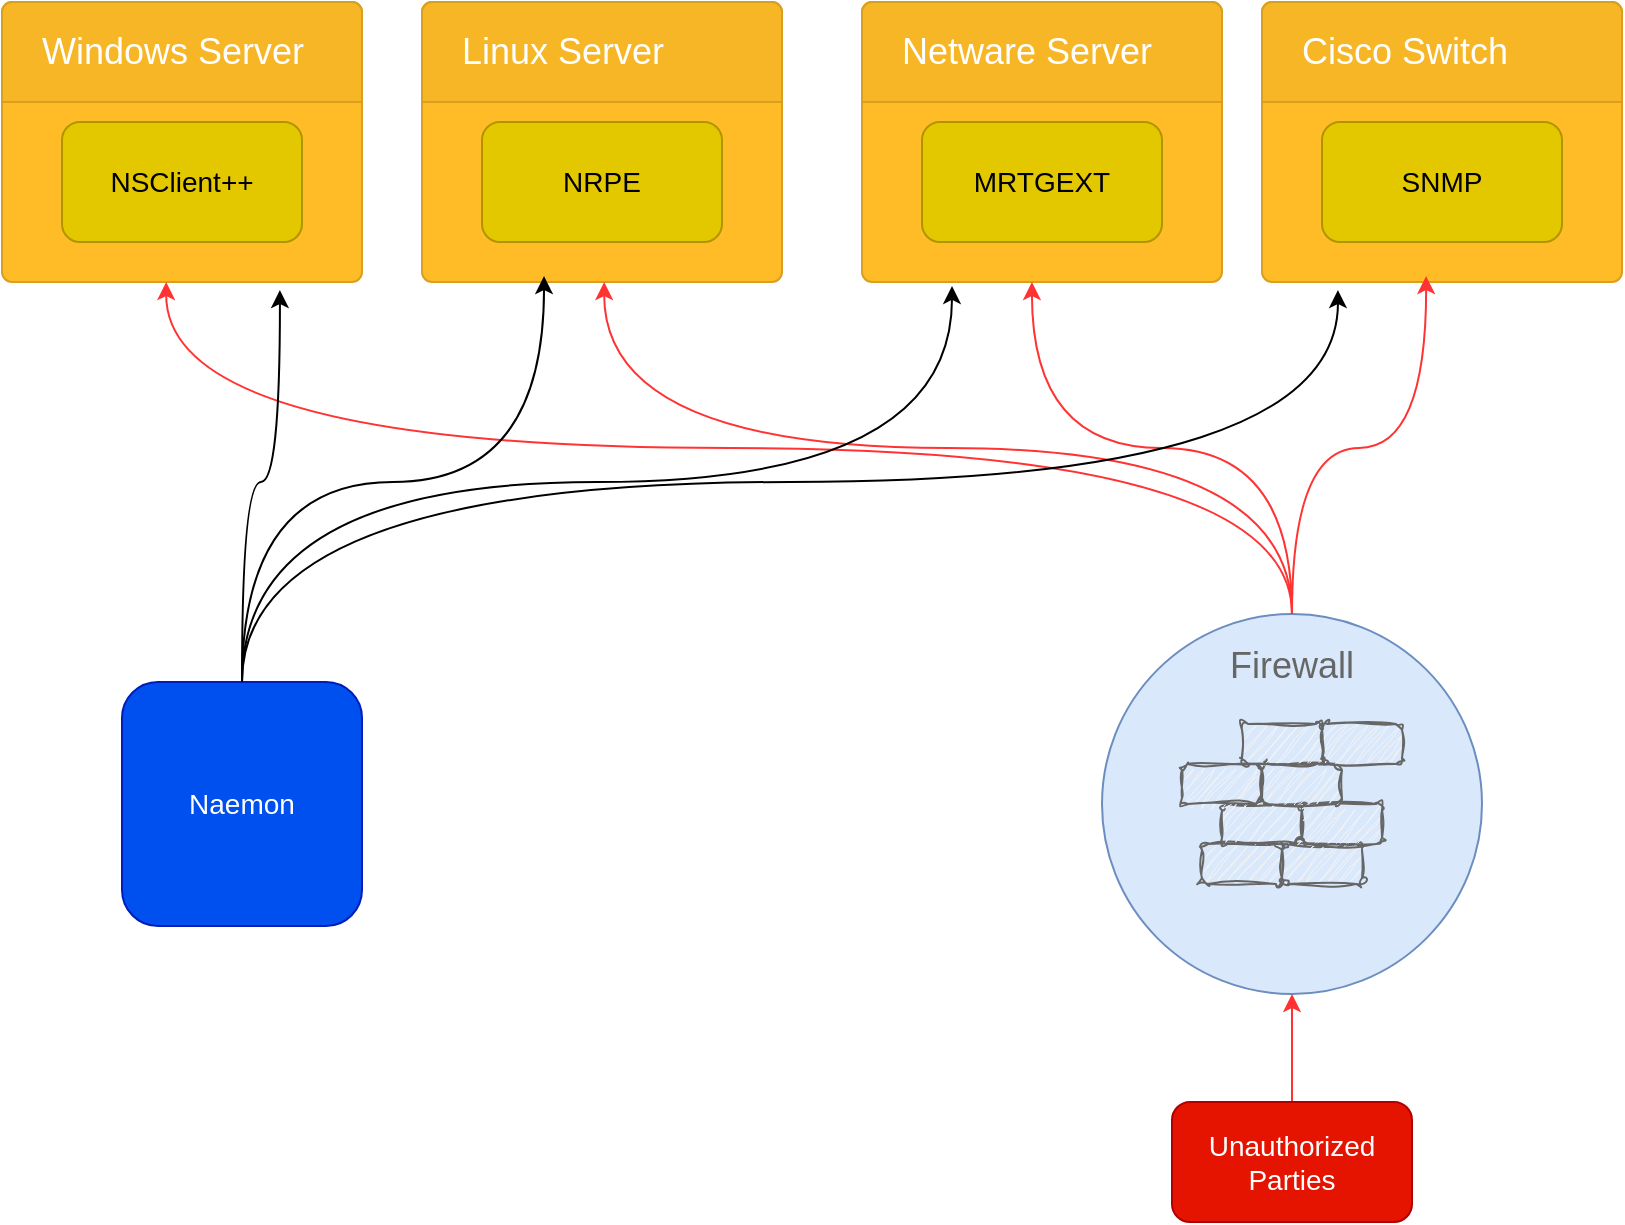 <mxfile version="25.0.2">
  <diagram name="Seite-1" id="FBL0D8DD6aoZtGdaJp8I">
    <mxGraphModel dx="2074" dy="1196" grid="1" gridSize="10" guides="1" tooltips="1" connect="1" arrows="1" fold="1" page="1" pageScale="1" pageWidth="1169" pageHeight="1654" math="0" shadow="0">
      <root>
        <mxCell id="0" />
        <mxCell id="1" parent="0" />
        <mxCell id="vEIgZDbBOw29q9aeV6xY-7" value="&lt;font style=&quot;font-size: 18px;&quot; color=&quot;#666666&quot;&gt;Firewall&lt;/font&gt;&lt;div&gt;&lt;font style=&quot;font-size: 18px;&quot; color=&quot;#666666&quot;&gt;&lt;br&gt;&lt;/font&gt;&lt;/div&gt;&lt;div&gt;&lt;font style=&quot;font-size: 18px;&quot; color=&quot;#666666&quot;&gt;&lt;br&gt;&lt;/font&gt;&lt;/div&gt;&lt;div&gt;&lt;font style=&quot;font-size: 18px;&quot; color=&quot;#666666&quot;&gt;&lt;br&gt;&lt;/font&gt;&lt;/div&gt;&lt;div&gt;&lt;font style=&quot;font-size: 18px;&quot; color=&quot;#666666&quot;&gt;&lt;br&gt;&lt;/font&gt;&lt;/div&gt;&lt;div&gt;&lt;br&gt;&lt;/div&gt;&lt;div&gt;&lt;font style=&quot;font-size: 18px;&quot; color=&quot;#666666&quot;&gt;&lt;br&gt;&lt;/font&gt;&lt;/div&gt;&lt;div&gt;&lt;br&gt;&lt;/div&gt;" style="ellipse;whiteSpace=wrap;html=1;aspect=fixed;fillColor=#dae8fc;strokeColor=#6c8ebf;" vertex="1" parent="1">
          <mxGeometry x="720" y="416" width="190" height="190" as="geometry" />
        </mxCell>
        <mxCell id="vEIgZDbBOw29q9aeV6xY-8" value="" style="rounded=1;whiteSpace=wrap;html=1;strokeWidth=1;sketch=1;curveFitting=1;jiggle=2;fillColor=#f5f5f5;strokeColor=#666666;fontColor=#333333;" vertex="1" parent="1">
          <mxGeometry x="770" y="531" width="40" height="20" as="geometry" />
        </mxCell>
        <mxCell id="vEIgZDbBOw29q9aeV6xY-9" value="" style="rounded=1;whiteSpace=wrap;html=1;strokeWidth=1;sketch=1;curveFitting=1;jiggle=2;fillColor=#f5f5f5;strokeColor=#666666;fontColor=#333333;" vertex="1" parent="1">
          <mxGeometry x="810" y="531" width="40" height="20" as="geometry" />
        </mxCell>
        <mxCell id="vEIgZDbBOw29q9aeV6xY-10" value="" style="rounded=1;whiteSpace=wrap;html=1;strokeWidth=1;sketch=1;curveFitting=1;jiggle=2;fillColor=#f5f5f5;strokeColor=#666666;fontColor=#333333;" vertex="1" parent="1">
          <mxGeometry x="780" y="511" width="40" height="20" as="geometry" />
        </mxCell>
        <mxCell id="vEIgZDbBOw29q9aeV6xY-11" value="" style="rounded=1;whiteSpace=wrap;html=1;strokeWidth=1;sketch=1;curveFitting=1;jiggle=2;fillColor=#f5f5f5;strokeColor=#666666;fontColor=#333333;" vertex="1" parent="1">
          <mxGeometry x="820" y="511" width="40" height="20" as="geometry" />
        </mxCell>
        <mxCell id="vEIgZDbBOw29q9aeV6xY-12" value="" style="rounded=1;whiteSpace=wrap;html=1;strokeWidth=1;sketch=1;curveFitting=1;jiggle=2;fillColor=#f5f5f5;strokeColor=#666666;fontColor=#333333;" vertex="1" parent="1">
          <mxGeometry x="760" y="491" width="40" height="20" as="geometry" />
        </mxCell>
        <mxCell id="vEIgZDbBOw29q9aeV6xY-13" value="" style="rounded=1;whiteSpace=wrap;html=1;strokeWidth=1;sketch=1;curveFitting=1;jiggle=2;fillColor=#f5f5f5;strokeColor=#666666;fontColor=#333333;" vertex="1" parent="1">
          <mxGeometry x="800" y="491" width="40" height="20" as="geometry" />
        </mxCell>
        <mxCell id="vEIgZDbBOw29q9aeV6xY-14" value="" style="rounded=1;whiteSpace=wrap;html=1;strokeWidth=1;sketch=1;curveFitting=1;jiggle=2;fillColor=#f5f5f5;strokeColor=#666666;fontColor=#333333;" vertex="1" parent="1">
          <mxGeometry x="790" y="471" width="40" height="20" as="geometry" />
        </mxCell>
        <mxCell id="vEIgZDbBOw29q9aeV6xY-15" value="" style="rounded=1;whiteSpace=wrap;html=1;strokeWidth=1;sketch=1;curveFitting=1;jiggle=2;fillColor=#f5f5f5;strokeColor=#666666;fontColor=#333333;" vertex="1" parent="1">
          <mxGeometry x="830" y="471" width="40" height="20" as="geometry" />
        </mxCell>
        <mxCell id="vEIgZDbBOw29q9aeV6xY-55" style="edgeStyle=orthogonalEdgeStyle;rounded=0;orthogonalLoop=1;jettySize=auto;html=1;strokeColor=#FF3333;" edge="1" parent="1" source="vEIgZDbBOw29q9aeV6xY-16" target="vEIgZDbBOw29q9aeV6xY-7">
          <mxGeometry relative="1" as="geometry" />
        </mxCell>
        <mxCell id="vEIgZDbBOw29q9aeV6xY-16" value="&lt;font style=&quot;font-size: 14px;&quot;&gt;Unauthorized&lt;/font&gt;&lt;div&gt;&lt;font style=&quot;font-size: 14px;&quot;&gt;Parties&lt;/font&gt;&lt;/div&gt;" style="rounded=1;whiteSpace=wrap;html=1;fillColor=#e51400;fontColor=#ffffff;strokeColor=#B20000;" vertex="1" parent="1">
          <mxGeometry x="755" y="660" width="120" height="60" as="geometry" />
        </mxCell>
        <mxCell id="vEIgZDbBOw29q9aeV6xY-18" value="&lt;font style=&quot;font-size: 14px;&quot;&gt;Naemon&lt;/font&gt;" style="rounded=1;whiteSpace=wrap;html=1;fillColor=#0050ef;strokeColor=#001DBC;fontColor=#ffffff;" vertex="1" parent="1">
          <mxGeometry x="230" y="450" width="120" height="122" as="geometry" />
        </mxCell>
        <mxCell id="vEIgZDbBOw29q9aeV6xY-33" value="&lt;br style=&quot;font-size: 14px&quot;&gt;" style="html=1;shadow=0;dashed=0;shape=mxgraph.bootstrap.rrect;rSize=5;strokeColor=#D89F20;html=1;whiteSpace=wrap;fillColor=#FFBC26;fontColor=#ffffff;verticalAlign=bottom;align=left;spacing=20;spacingBottom=0;fontSize=14;" vertex="1" parent="1">
          <mxGeometry x="170" y="110" width="180" height="140" as="geometry" />
        </mxCell>
        <mxCell id="vEIgZDbBOw29q9aeV6xY-34" value="Windows Server" style="html=1;shadow=0;dashed=0;shape=mxgraph.bootstrap.topButton;rSize=5;perimeter=none;whiteSpace=wrap;fillColor=#F7B625;strokeColor=#D89F20;fontColor=#ffffff;resizeWidth=1;fontSize=18;align=left;spacing=20;" vertex="1" parent="vEIgZDbBOw29q9aeV6xY-33">
          <mxGeometry width="180" height="50" relative="1" as="geometry" />
        </mxCell>
        <mxCell id="vEIgZDbBOw29q9aeV6xY-35" value="&lt;font style=&quot;font-size: 14px;&quot;&gt;NSClient++&lt;/font&gt;" style="rounded=1;whiteSpace=wrap;html=1;fillColor=#e3c800;fontColor=#000000;strokeColor=#B09500;" vertex="1" parent="vEIgZDbBOw29q9aeV6xY-33">
          <mxGeometry x="30" y="60" width="120" height="60" as="geometry" />
        </mxCell>
        <mxCell id="vEIgZDbBOw29q9aeV6xY-36" value="&lt;br style=&quot;font-size: 14px&quot;&gt;" style="html=1;shadow=0;dashed=0;shape=mxgraph.bootstrap.rrect;rSize=5;strokeColor=#D89F20;html=1;whiteSpace=wrap;fillColor=#FFBC26;fontColor=#ffffff;verticalAlign=bottom;align=left;spacing=20;spacingBottom=0;fontSize=14;" vertex="1" parent="1">
          <mxGeometry x="380" y="110" width="180" height="140" as="geometry" />
        </mxCell>
        <mxCell id="vEIgZDbBOw29q9aeV6xY-37" value="Linux Server" style="html=1;shadow=0;dashed=0;shape=mxgraph.bootstrap.topButton;rSize=5;perimeter=none;whiteSpace=wrap;fillColor=#F7B625;strokeColor=#D89F20;fontColor=#ffffff;resizeWidth=1;fontSize=18;align=left;spacing=20;" vertex="1" parent="vEIgZDbBOw29q9aeV6xY-36">
          <mxGeometry width="180" height="50" relative="1" as="geometry" />
        </mxCell>
        <mxCell id="vEIgZDbBOw29q9aeV6xY-38" value="&lt;font style=&quot;font-size: 14px;&quot;&gt;NRPE&lt;/font&gt;" style="rounded=1;whiteSpace=wrap;html=1;fillColor=#e3c800;fontColor=#000000;strokeColor=#B09500;" vertex="1" parent="vEIgZDbBOw29q9aeV6xY-36">
          <mxGeometry x="30" y="60" width="120" height="60" as="geometry" />
        </mxCell>
        <mxCell id="vEIgZDbBOw29q9aeV6xY-39" value="&lt;br style=&quot;font-size: 14px&quot;&gt;" style="html=1;shadow=0;dashed=0;shape=mxgraph.bootstrap.rrect;rSize=5;strokeColor=#D89F20;html=1;whiteSpace=wrap;fillColor=#FFBC26;fontColor=#ffffff;verticalAlign=bottom;align=left;spacing=20;spacingBottom=0;fontSize=14;" vertex="1" parent="1">
          <mxGeometry x="600" y="110" width="180" height="140" as="geometry" />
        </mxCell>
        <mxCell id="vEIgZDbBOw29q9aeV6xY-40" value="Netware Server" style="html=1;shadow=0;dashed=0;shape=mxgraph.bootstrap.topButton;rSize=5;perimeter=none;whiteSpace=wrap;fillColor=#F7B625;strokeColor=#D89F20;fontColor=#ffffff;resizeWidth=1;fontSize=18;align=left;spacing=20;" vertex="1" parent="vEIgZDbBOw29q9aeV6xY-39">
          <mxGeometry width="180" height="50" relative="1" as="geometry" />
        </mxCell>
        <mxCell id="vEIgZDbBOw29q9aeV6xY-41" value="&lt;font style=&quot;font-size: 14px;&quot;&gt;MRTGEXT&lt;/font&gt;" style="rounded=1;whiteSpace=wrap;html=1;fillColor=#e3c800;fontColor=#000000;strokeColor=#B09500;" vertex="1" parent="vEIgZDbBOw29q9aeV6xY-39">
          <mxGeometry x="30" y="60" width="120" height="60" as="geometry" />
        </mxCell>
        <mxCell id="vEIgZDbBOw29q9aeV6xY-42" value="&lt;br style=&quot;font-size: 14px&quot;&gt;" style="html=1;shadow=0;dashed=0;shape=mxgraph.bootstrap.rrect;rSize=5;strokeColor=#D89F20;html=1;whiteSpace=wrap;fillColor=#FFBC26;fontColor=#ffffff;verticalAlign=bottom;align=left;spacing=20;spacingBottom=0;fontSize=14;" vertex="1" parent="1">
          <mxGeometry x="800" y="110" width="180" height="140" as="geometry" />
        </mxCell>
        <mxCell id="vEIgZDbBOw29q9aeV6xY-43" value="Cisco Switch" style="html=1;shadow=0;dashed=0;shape=mxgraph.bootstrap.topButton;rSize=5;perimeter=none;whiteSpace=wrap;fillColor=#F7B625;strokeColor=#D89F20;fontColor=#ffffff;resizeWidth=1;fontSize=18;align=left;spacing=20;" vertex="1" parent="vEIgZDbBOw29q9aeV6xY-42">
          <mxGeometry width="180" height="50" relative="1" as="geometry" />
        </mxCell>
        <mxCell id="vEIgZDbBOw29q9aeV6xY-44" value="&lt;font style=&quot;font-size: 14px;&quot;&gt;SNMP&lt;/font&gt;" style="rounded=1;whiteSpace=wrap;html=1;fillColor=#e3c800;fontColor=#000000;strokeColor=#B09500;" vertex="1" parent="vEIgZDbBOw29q9aeV6xY-42">
          <mxGeometry x="30" y="60" width="120" height="60" as="geometry" />
        </mxCell>
        <mxCell id="vEIgZDbBOw29q9aeV6xY-45" style="edgeStyle=orthogonalEdgeStyle;rounded=0;orthogonalLoop=1;jettySize=auto;html=1;entryX=0.456;entryY=1;entryDx=0;entryDy=0;entryPerimeter=0;curved=1;exitX=0.5;exitY=0;exitDx=0;exitDy=0;strokeColor=#FF3333;" edge="1" parent="1" source="vEIgZDbBOw29q9aeV6xY-7" target="vEIgZDbBOw29q9aeV6xY-33">
          <mxGeometry relative="1" as="geometry" />
        </mxCell>
        <mxCell id="vEIgZDbBOw29q9aeV6xY-46" style="edgeStyle=orthogonalEdgeStyle;rounded=0;orthogonalLoop=1;jettySize=auto;html=1;entryX=0.506;entryY=1;entryDx=0;entryDy=0;entryPerimeter=0;curved=1;exitX=0.5;exitY=0;exitDx=0;exitDy=0;strokeColor=#FF3333;" edge="1" parent="1" source="vEIgZDbBOw29q9aeV6xY-7" target="vEIgZDbBOw29q9aeV6xY-36">
          <mxGeometry relative="1" as="geometry" />
        </mxCell>
        <mxCell id="vEIgZDbBOw29q9aeV6xY-47" style="edgeStyle=orthogonalEdgeStyle;rounded=0;orthogonalLoop=1;jettySize=auto;html=1;entryX=0.472;entryY=1;entryDx=0;entryDy=0;entryPerimeter=0;curved=1;strokeColor=#FF3333;" edge="1" parent="1" source="vEIgZDbBOw29q9aeV6xY-7" target="vEIgZDbBOw29q9aeV6xY-39">
          <mxGeometry relative="1" as="geometry" />
        </mxCell>
        <mxCell id="vEIgZDbBOw29q9aeV6xY-48" style="edgeStyle=orthogonalEdgeStyle;rounded=0;orthogonalLoop=1;jettySize=auto;html=1;entryX=0.456;entryY=0.979;entryDx=0;entryDy=0;entryPerimeter=0;curved=1;exitX=0.5;exitY=0;exitDx=0;exitDy=0;strokeColor=#FF3333;" edge="1" parent="1" source="vEIgZDbBOw29q9aeV6xY-7" target="vEIgZDbBOw29q9aeV6xY-42">
          <mxGeometry relative="1" as="geometry" />
        </mxCell>
        <mxCell id="vEIgZDbBOw29q9aeV6xY-56" style="edgeStyle=orthogonalEdgeStyle;rounded=0;orthogonalLoop=1;jettySize=auto;html=1;entryX=0.772;entryY=1.029;entryDx=0;entryDy=0;entryPerimeter=0;curved=1;" edge="1" parent="1" source="vEIgZDbBOw29q9aeV6xY-18" target="vEIgZDbBOw29q9aeV6xY-33">
          <mxGeometry relative="1" as="geometry" />
        </mxCell>
        <mxCell id="vEIgZDbBOw29q9aeV6xY-57" style="edgeStyle=orthogonalEdgeStyle;rounded=0;orthogonalLoop=1;jettySize=auto;html=1;entryX=0.339;entryY=0.979;entryDx=0;entryDy=0;entryPerimeter=0;curved=1;exitX=0.5;exitY=0;exitDx=0;exitDy=0;" edge="1" parent="1" source="vEIgZDbBOw29q9aeV6xY-18" target="vEIgZDbBOw29q9aeV6xY-36">
          <mxGeometry relative="1" as="geometry" />
        </mxCell>
        <mxCell id="vEIgZDbBOw29q9aeV6xY-58" style="edgeStyle=orthogonalEdgeStyle;rounded=0;orthogonalLoop=1;jettySize=auto;html=1;entryX=0.25;entryY=1.014;entryDx=0;entryDy=0;entryPerimeter=0;exitX=0.5;exitY=0;exitDx=0;exitDy=0;curved=1;" edge="1" parent="1" source="vEIgZDbBOw29q9aeV6xY-18" target="vEIgZDbBOw29q9aeV6xY-39">
          <mxGeometry relative="1" as="geometry" />
        </mxCell>
        <mxCell id="vEIgZDbBOw29q9aeV6xY-59" style="edgeStyle=orthogonalEdgeStyle;rounded=0;orthogonalLoop=1;jettySize=auto;html=1;entryX=0.211;entryY=1.029;entryDx=0;entryDy=0;entryPerimeter=0;exitX=0.5;exitY=0;exitDx=0;exitDy=0;curved=1;" edge="1" parent="1" source="vEIgZDbBOw29q9aeV6xY-18" target="vEIgZDbBOw29q9aeV6xY-42">
          <mxGeometry relative="1" as="geometry" />
        </mxCell>
      </root>
    </mxGraphModel>
  </diagram>
</mxfile>
